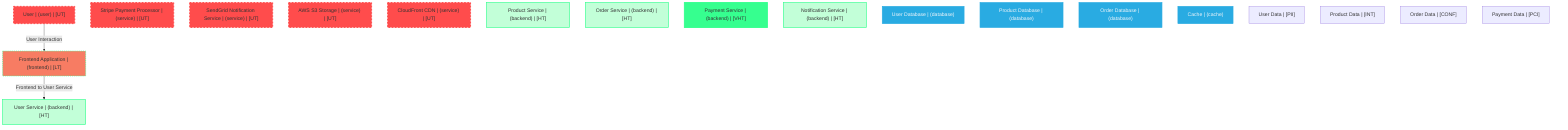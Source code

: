 graph TB
  node_01F8Z8D8F7G8B8E8A8C8D8E8E1["User | (user) | [UT]"]:::untrusted
  node_01F8Z8D8F7G8B8E8A8C8D8E8E2["Stripe Payment Processor | (service) | [UT]"]:::untrusted
  node_01F8Z8D8F7G8B8E8A8C8D8E8E3["SendGrid Notification Service | (service) | [UT]"]:::untrusted
  node_01F8Z8D8F7G8B8E8A8C8D8E8E4["AWS S3 Storage | (service) | [UT]"]:::untrusted
  node_01F8Z8D8F7G8B8E8A8C8D8E8E5["CloudFront CDN | (service) | [UT]"]:::untrusted
  node_01F8Z8D8F7G8B8E8A8C8D8E8P1["Frontend Application | (frontend) | [LT]"]:::lowTrust
  node_01F8Z8D8F7G8B8E8A8C8D8E8P2["User Service | (backend) | [HT]"]:::highTrust
  node_01F8Z8D8F7G8B8E8A8C8D8E8P3["Product Service | (backend) | [HT]"]:::highTrust
  node_01F8Z8D8F7G8B8E8A8C8D8E8P4["Order Service | (backend) | [HT]"]:::highTrust
  node_01F8Z8D8F7G8B8E8A8C8D8E8P5["Payment Service | (backend) | [VHT]"]:::veryHighTrust
  node_01F8Z8D8F7G8B8E8A8C8D8E8P6["Notification Service | (backend) | [HT]"]:::highTrust
  node_01F8Z8D8F7G8B8E8A8C8D8E8D1["User Database | (database)"]:::dataStore
  node_01F8Z8D8F7G8B8E8A8C8D8E8D2["Product Database | (database)"]:::dataStore
  node_01F8Z8D8F7G8B8E8A8C8D8E8D3["Order Database | (database)"]:::dataStore
  node_01F8Z8D8F7G8B8E8A8C8D8E8D4["Cache | (cache)"]:::dataStore
  node_01F8Z8D8F7G8B8E8A8C8D8E8F1["User Data | [PII]"]:::dataAsset,pii
  node_01F8Z8D8F7G8B8E8A8C8D8E8F2["Product Data | [INT]"]:::dataAsset,internal
  node_01F8Z8D8F7G8B8E8A8C8D8E8F3["Order Data | [CONF]"]:::dataAsset,confidential
  node_01F8Z8D8F7G8B8E8A8C8D8E8F4["Payment Data | [PCI]"]:::dataAsset,pci

  node_01F8Z8D8F7G8B8E8A8C8D8E8E1 -->|User Interaction| node_01F8Z8D8F7G8B8E8A8C8D8E8P1:::encryptedFlow
  node_01F8Z8D8F7G8B8E8A8C8D8E8P1 -->|Frontend to User Service| node_01F8Z8D8F7G8B8E8A8C8D8E8P2:::encryptedFlow

  classDef externalEntity fill:#FF4C4C,stroke:#FF4C4C,stroke-width:2px,color:#F5F7FA
  classDef process fill:#36FF8F,stroke:#36FF8F,stroke-width:2px,color:#0B0D17
  classDef dataStore fill:#29ABE2,stroke:#29ABE2,stroke-width:2px,color:#F5F7FA
  classDef dataAsset fill:#A259FF,stroke:#c3a4ff,stroke-width:2px,color:#F5F7FA
  classDef untrusted fill:#FF4C4C,stroke:#FF4C4C,stroke-width:3px,stroke-dasharray:5 5
  classDef lowTrust fill:#f77c63,stroke:#f77c63,stroke-width:2px,stroke-dasharray:3 3
  classDef mediumTrust fill:#FFD300,stroke:#FFD300,stroke-width:2px
  classDef highTrust fill:#C2FFD8,stroke:#36FF8F,stroke-width:2px
  classDef veryHighTrust fill:#36FF8F,stroke:#36FF8F,stroke-width:3px
  classDef public fill:#C2FFD8,stroke:#36FF8F,stroke-width:1px
  classDef internal fill:#FFF2B3,stroke:#FFD300,stroke-width:1px
  classDef confidential fill:#FFB3B3,stroke:#FF4C4C,stroke-width:2px
  classDef restricted fill:#FF4C4C,stroke:#FF4C4C,stroke-width:3px
  classDef pii fill:#ffa1ad,stroke:#A259FF,stroke-width:2px
  classDef pci fill:#FF4C4C,stroke:#FF4C4C,stroke-width:3px
  classDef phi fill:#ffa1ad,stroke:#A259FF,stroke-width:3px
  classDef encryptedFlow stroke:#36FF8F,stroke-width:2px
  classDef unencryptedFlow stroke:#FF4C4C,stroke-width:2px,stroke-dasharray:5 5
  classDef authenticatedFlow stroke:#29ABE2,stroke-width:2px
  classDef trustBoundary fill:transparent,stroke:#2E3440,stroke-width:3px,stroke-dasharray:10 5